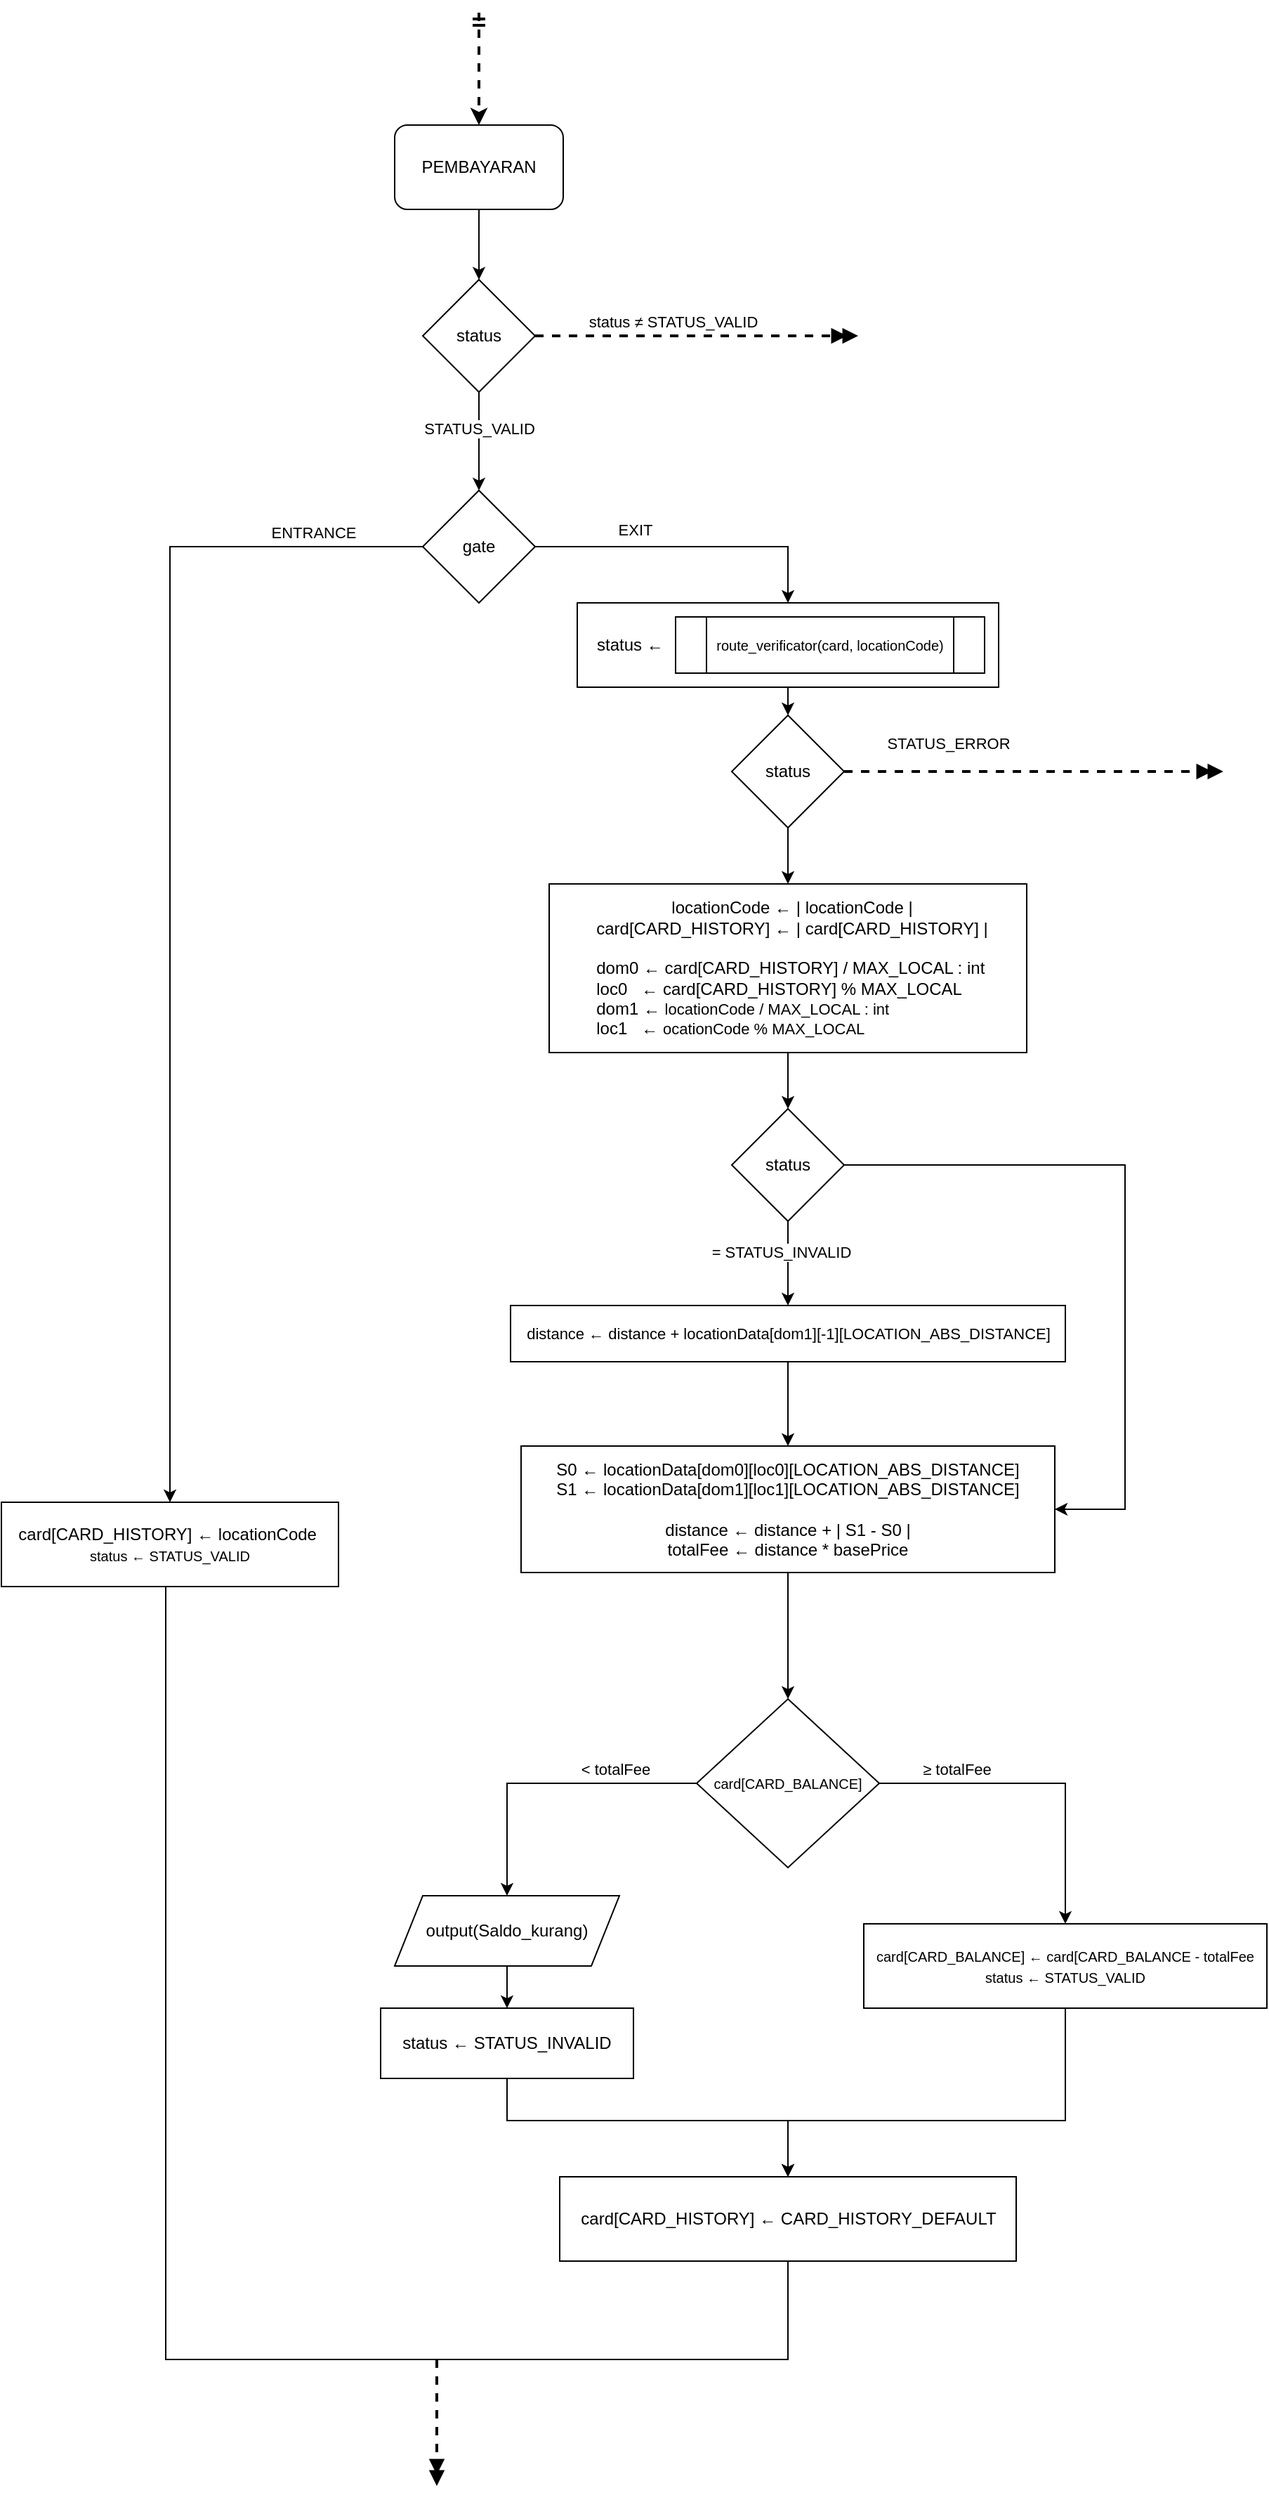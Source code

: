 <mxfile version="26.2.15">
  <diagram name="Page-1" id="493lvP2nIgtcKDJKepwn">
    <mxGraphModel dx="1965" dy="1310" grid="1" gridSize="10" guides="1" tooltips="1" connect="1" arrows="1" fold="1" page="1" pageScale="1" pageWidth="850" pageHeight="1100" math="0" shadow="0">
      <root>
        <mxCell id="0" />
        <mxCell id="1" parent="0" />
        <mxCell id="2y1tFKn66F9KIt5L6c37-43" style="edgeStyle=orthogonalEdgeStyle;rounded=0;orthogonalLoop=1;jettySize=auto;html=1;exitX=0.5;exitY=1;exitDx=0;exitDy=0;entryX=0.5;entryY=0;entryDx=0;entryDy=0;" edge="1" parent="1" source="2y1tFKn66F9KIt5L6c37-1" target="2y1tFKn66F9KIt5L6c37-2">
          <mxGeometry relative="1" as="geometry" />
        </mxCell>
        <mxCell id="2y1tFKn66F9KIt5L6c37-1" value="PEMBAYARAN" style="rounded=1;whiteSpace=wrap;html=1;" vertex="1" parent="1">
          <mxGeometry x="370" y="90" width="120" height="60" as="geometry" />
        </mxCell>
        <mxCell id="2y1tFKn66F9KIt5L6c37-42" style="edgeStyle=orthogonalEdgeStyle;rounded=0;orthogonalLoop=1;jettySize=auto;html=1;exitX=0.5;exitY=1;exitDx=0;exitDy=0;entryX=0.5;entryY=0;entryDx=0;entryDy=0;" edge="1" parent="1" source="2y1tFKn66F9KIt5L6c37-2" target="2y1tFKn66F9KIt5L6c37-3">
          <mxGeometry relative="1" as="geometry" />
        </mxCell>
        <mxCell id="2y1tFKn66F9KIt5L6c37-47" value="STATUS_VALID" style="edgeLabel;html=1;align=center;verticalAlign=middle;resizable=0;points=[];" vertex="1" connectable="0" parent="2y1tFKn66F9KIt5L6c37-42">
          <mxGeometry x="-0.257" relative="1" as="geometry">
            <mxPoint as="offset" />
          </mxGeometry>
        </mxCell>
        <mxCell id="2y1tFKn66F9KIt5L6c37-44" style="edgeStyle=orthogonalEdgeStyle;rounded=0;orthogonalLoop=1;jettySize=auto;html=1;exitX=1;exitY=0.5;exitDx=0;exitDy=0;endArrow=doubleBlock;endFill=1;dashed=1;strokeWidth=2;" edge="1" parent="1" source="2y1tFKn66F9KIt5L6c37-2">
          <mxGeometry relative="1" as="geometry">
            <mxPoint x="700" y="240" as="targetPoint" />
          </mxGeometry>
        </mxCell>
        <mxCell id="2y1tFKn66F9KIt5L6c37-48" value="status&amp;nbsp;≠ STATUS_VALID" style="edgeLabel;html=1;align=center;verticalAlign=middle;resizable=0;points=[];" vertex="1" connectable="0" parent="2y1tFKn66F9KIt5L6c37-44">
          <mxGeometry x="-0.155" y="-6" relative="1" as="geometry">
            <mxPoint y="-16" as="offset" />
          </mxGeometry>
        </mxCell>
        <mxCell id="2y1tFKn66F9KIt5L6c37-2" value="status" style="rhombus;whiteSpace=wrap;html=1;" vertex="1" parent="1">
          <mxGeometry x="390" y="200" width="80" height="80" as="geometry" />
        </mxCell>
        <mxCell id="2y1tFKn66F9KIt5L6c37-53" style="edgeStyle=orthogonalEdgeStyle;rounded=0;orthogonalLoop=1;jettySize=auto;html=1;exitX=0;exitY=0.5;exitDx=0;exitDy=0;entryX=0.5;entryY=0;entryDx=0;entryDy=0;" edge="1" parent="1" source="2y1tFKn66F9KIt5L6c37-3" target="2y1tFKn66F9KIt5L6c37-4">
          <mxGeometry relative="1" as="geometry" />
        </mxCell>
        <mxCell id="2y1tFKn66F9KIt5L6c37-63" value="ENTRANCE" style="edgeLabel;html=1;align=center;verticalAlign=middle;resizable=0;points=[];" vertex="1" connectable="0" parent="2y1tFKn66F9KIt5L6c37-53">
          <mxGeometry x="-0.846" y="6" relative="1" as="geometry">
            <mxPoint x="-12" y="-16" as="offset" />
          </mxGeometry>
        </mxCell>
        <mxCell id="2y1tFKn66F9KIt5L6c37-61" style="edgeStyle=orthogonalEdgeStyle;rounded=0;orthogonalLoop=1;jettySize=auto;html=1;exitX=1;exitY=0.5;exitDx=0;exitDy=0;entryX=0.5;entryY=0;entryDx=0;entryDy=0;" edge="1" parent="1" source="2y1tFKn66F9KIt5L6c37-3" target="2y1tFKn66F9KIt5L6c37-5">
          <mxGeometry relative="1" as="geometry" />
        </mxCell>
        <mxCell id="2y1tFKn66F9KIt5L6c37-62" value="EXIT" style="edgeLabel;html=1;align=center;verticalAlign=middle;resizable=0;points=[];" vertex="1" connectable="0" parent="2y1tFKn66F9KIt5L6c37-61">
          <mxGeometry x="-0.376" y="12" relative="1" as="geometry">
            <mxPoint x="2" as="offset" />
          </mxGeometry>
        </mxCell>
        <mxCell id="2y1tFKn66F9KIt5L6c37-3" value="gate" style="rhombus;whiteSpace=wrap;html=1;" vertex="1" parent="1">
          <mxGeometry x="390" y="350" width="80" height="80" as="geometry" />
        </mxCell>
        <mxCell id="2y1tFKn66F9KIt5L6c37-54" style="edgeStyle=orthogonalEdgeStyle;rounded=0;orthogonalLoop=1;jettySize=auto;html=1;exitX=0.5;exitY=1;exitDx=0;exitDy=0;endArrow=none;startFill=0;" edge="1" parent="1" source="2y1tFKn66F9KIt5L6c37-4">
          <mxGeometry relative="1" as="geometry">
            <mxPoint x="410" y="1680" as="targetPoint" />
            <Array as="points">
              <mxPoint x="207" y="1680" />
            </Array>
          </mxGeometry>
        </mxCell>
        <mxCell id="2y1tFKn66F9KIt5L6c37-4" value="card[CARD_HISTORY]&amp;nbsp;← locationCode&amp;nbsp;&lt;div&gt;&lt;span style=&quot;font-size: 10px;&quot;&gt;status&amp;nbsp;← STATUS_VALID&lt;/span&gt;&lt;/div&gt;" style="rounded=0;whiteSpace=wrap;html=1;" vertex="1" parent="1">
          <mxGeometry x="90" y="1070" width="240" height="60" as="geometry" />
        </mxCell>
        <mxCell id="2y1tFKn66F9KIt5L6c37-12" style="edgeStyle=orthogonalEdgeStyle;rounded=0;orthogonalLoop=1;jettySize=auto;html=1;exitX=0.5;exitY=1;exitDx=0;exitDy=0;entryX=0.5;entryY=0;entryDx=0;entryDy=0;" edge="1" parent="1" source="2y1tFKn66F9KIt5L6c37-5" target="2y1tFKn66F9KIt5L6c37-10">
          <mxGeometry relative="1" as="geometry" />
        </mxCell>
        <mxCell id="2y1tFKn66F9KIt5L6c37-5" value="status&amp;nbsp;←&amp;nbsp;" style="rounded=0;whiteSpace=wrap;html=1;align=left;spacingLeft=12;" vertex="1" parent="1">
          <mxGeometry x="500" y="430" width="300" height="60" as="geometry" />
        </mxCell>
        <mxCell id="2y1tFKn66F9KIt5L6c37-6" value="&lt;font style=&quot;font-size: 10px;&quot;&gt;route_verificator(card, locationCode)&lt;/font&gt;" style="shape=process;whiteSpace=wrap;html=1;backgroundOutline=1;container=1;" vertex="1" parent="1">
          <mxGeometry x="570" y="440" width="220" height="40" as="geometry">
            <mxRectangle x="350" y="510" width="200" height="30" as="alternateBounds" />
          </mxGeometry>
        </mxCell>
        <mxCell id="2y1tFKn66F9KIt5L6c37-14" style="edgeStyle=orthogonalEdgeStyle;rounded=0;orthogonalLoop=1;jettySize=auto;html=1;exitX=0.5;exitY=1;exitDx=0;exitDy=0;entryX=0.5;entryY=0;entryDx=0;entryDy=0;" edge="1" parent="1" source="2y1tFKn66F9KIt5L6c37-9" target="2y1tFKn66F9KIt5L6c37-11">
          <mxGeometry relative="1" as="geometry" />
        </mxCell>
        <mxCell id="2y1tFKn66F9KIt5L6c37-9" value="&lt;div&gt;locationCode ← | locationCode |&lt;/div&gt;&lt;div&gt;card[CARD_HISTORY]&amp;nbsp;← | card[CARD_HISTORY] |&lt;/div&gt;&lt;div&gt;&lt;br&gt;&lt;/div&gt;&lt;div style=&quot;text-align: left;&quot;&gt;dom0 ← card[CARD_HISTORY] / MAX_LOCAL : int&lt;/div&gt;&lt;div style=&quot;text-align: left;&quot;&gt;loc0&amp;nbsp; &amp;nbsp;←&amp;nbsp;&lt;span style=&quot;color: light-dark(rgb(0, 0, 0), rgb(255, 255, 255)); background-color: transparent;&quot;&gt;card[CARD_HISTORY] % MAX_LOCAL&lt;/span&gt;&lt;/div&gt;&lt;div style=&quot;text-align: left;&quot;&gt;dom1 ←&amp;nbsp;&lt;span style=&quot;font-size: 11px; background-color: transparent; color: light-dark(rgb(0, 0, 0), rgb(255, 255, 255));&quot;&gt;locationCode / MAX_LOCAL : int&lt;/span&gt;&lt;/div&gt;&lt;div style=&quot;text-align: left;&quot;&gt;loc1&amp;nbsp; &amp;nbsp;←&amp;nbsp;&lt;span style=&quot;font-size: 11px; background-color: transparent; color: light-dark(rgb(0, 0, 0), rgb(255, 255, 255));&quot;&gt;ocationCode % MAX_LOCAL&lt;/span&gt;&lt;/div&gt;" style="rounded=0;whiteSpace=wrap;html=1;align=center;spacingLeft=6;" vertex="1" parent="1">
          <mxGeometry x="480" y="630" width="340" height="120" as="geometry" />
        </mxCell>
        <mxCell id="2y1tFKn66F9KIt5L6c37-13" style="edgeStyle=orthogonalEdgeStyle;rounded=0;orthogonalLoop=1;jettySize=auto;html=1;exitX=0.5;exitY=1;exitDx=0;exitDy=0;entryX=0.5;entryY=0;entryDx=0;entryDy=0;" edge="1" parent="1" source="2y1tFKn66F9KIt5L6c37-10" target="2y1tFKn66F9KIt5L6c37-9">
          <mxGeometry relative="1" as="geometry" />
        </mxCell>
        <mxCell id="2y1tFKn66F9KIt5L6c37-23" style="edgeStyle=orthogonalEdgeStyle;rounded=0;orthogonalLoop=1;jettySize=auto;html=1;dashed=1;strokeWidth=2;endArrow=doubleBlock;endFill=1;" edge="1" parent="1" source="2y1tFKn66F9KIt5L6c37-10">
          <mxGeometry relative="1" as="geometry">
            <mxPoint x="960" y="550" as="targetPoint" />
          </mxGeometry>
        </mxCell>
        <mxCell id="2y1tFKn66F9KIt5L6c37-24" value="STATUS_ERROR" style="edgeLabel;html=1;align=center;verticalAlign=middle;resizable=0;points=[];" vertex="1" connectable="0" parent="2y1tFKn66F9KIt5L6c37-23">
          <mxGeometry x="-0.455" y="1" relative="1" as="geometry">
            <mxPoint y="-19" as="offset" />
          </mxGeometry>
        </mxCell>
        <mxCell id="2y1tFKn66F9KIt5L6c37-10" value="status" style="rhombus;whiteSpace=wrap;html=1;" vertex="1" parent="1">
          <mxGeometry x="610" y="510" width="80" height="80" as="geometry" />
        </mxCell>
        <mxCell id="2y1tFKn66F9KIt5L6c37-19" style="edgeStyle=orthogonalEdgeStyle;rounded=0;orthogonalLoop=1;jettySize=auto;html=1;exitX=0.5;exitY=1;exitDx=0;exitDy=0;entryX=0.5;entryY=0;entryDx=0;entryDy=0;" edge="1" parent="1" source="2y1tFKn66F9KIt5L6c37-11" target="2y1tFKn66F9KIt5L6c37-15">
          <mxGeometry relative="1" as="geometry" />
        </mxCell>
        <mxCell id="2y1tFKn66F9KIt5L6c37-21" value="= STATUS_INVALID" style="edgeLabel;html=1;align=center;verticalAlign=middle;resizable=0;points=[];" vertex="1" connectable="0" parent="2y1tFKn66F9KIt5L6c37-19">
          <mxGeometry x="-0.289" y="3" relative="1" as="geometry">
            <mxPoint x="-8" as="offset" />
          </mxGeometry>
        </mxCell>
        <mxCell id="2y1tFKn66F9KIt5L6c37-49" style="edgeStyle=orthogonalEdgeStyle;rounded=0;orthogonalLoop=1;jettySize=auto;html=1;exitX=1;exitY=0.5;exitDx=0;exitDy=0;entryX=1;entryY=0.5;entryDx=0;entryDy=0;" edge="1" parent="1" source="2y1tFKn66F9KIt5L6c37-11" target="2y1tFKn66F9KIt5L6c37-17">
          <mxGeometry relative="1" as="geometry">
            <Array as="points">
              <mxPoint x="890" y="830" />
              <mxPoint x="890" y="1075" />
            </Array>
          </mxGeometry>
        </mxCell>
        <mxCell id="2y1tFKn66F9KIt5L6c37-11" value="status" style="rhombus;whiteSpace=wrap;html=1;" vertex="1" parent="1">
          <mxGeometry x="610" y="790" width="80" height="80" as="geometry" />
        </mxCell>
        <mxCell id="2y1tFKn66F9KIt5L6c37-18" style="edgeStyle=orthogonalEdgeStyle;rounded=0;orthogonalLoop=1;jettySize=auto;html=1;exitX=0.5;exitY=1;exitDx=0;exitDy=0;entryX=0.5;entryY=0;entryDx=0;entryDy=0;" edge="1" parent="1" source="2y1tFKn66F9KIt5L6c37-15" target="2y1tFKn66F9KIt5L6c37-17">
          <mxGeometry relative="1" as="geometry" />
        </mxCell>
        <mxCell id="2y1tFKn66F9KIt5L6c37-15" value="&lt;font style=&quot;font-size: 11px;&quot;&gt;distance ← distance +&amp;nbsp;&lt;/font&gt;&lt;span style=&quot;font-size: 11px; background-color: transparent; color: light-dark(rgb(0, 0, 0), rgb(255, 255, 255));&quot;&gt;locationData[dom1][-1][LOCATION_ABS_DISTANCE]&lt;/span&gt;" style="rounded=0;whiteSpace=wrap;html=1;" vertex="1" parent="1">
          <mxGeometry x="452.5" y="930" width="395" height="40" as="geometry" />
        </mxCell>
        <mxCell id="2y1tFKn66F9KIt5L6c37-36" style="edgeStyle=orthogonalEdgeStyle;rounded=0;orthogonalLoop=1;jettySize=auto;html=1;exitX=0.5;exitY=1;exitDx=0;exitDy=0;entryX=0.5;entryY=0;entryDx=0;entryDy=0;" edge="1" parent="1" source="2y1tFKn66F9KIt5L6c37-17" target="2y1tFKn66F9KIt5L6c37-25">
          <mxGeometry relative="1" as="geometry" />
        </mxCell>
        <mxCell id="2y1tFKn66F9KIt5L6c37-17" value="&lt;div&gt;S0&amp;nbsp;← locationData[dom0][loc0][LOCATION_ABS_DISTANCE]&lt;/div&gt;&lt;div&gt;S1&amp;nbsp;← locationData[dom1][loc1][LOCATION_ABS_DISTANCE]&lt;/div&gt;&lt;div&gt;&lt;br&gt;&lt;/div&gt;&lt;div&gt;distance&amp;nbsp;← distance + | S1 - S0 |&lt;/div&gt;&lt;div&gt;totalFee&amp;nbsp;← distance * basePrice&lt;/div&gt;" style="rounded=0;whiteSpace=wrap;html=1;" vertex="1" parent="1">
          <mxGeometry x="460" y="1030" width="380" height="90" as="geometry" />
        </mxCell>
        <mxCell id="2y1tFKn66F9KIt5L6c37-29" style="edgeStyle=orthogonalEdgeStyle;rounded=0;orthogonalLoop=1;jettySize=auto;html=1;exitX=0;exitY=0.5;exitDx=0;exitDy=0;entryX=0.5;entryY=0;entryDx=0;entryDy=0;" edge="1" parent="1" source="2y1tFKn66F9KIt5L6c37-25" target="2y1tFKn66F9KIt5L6c37-28">
          <mxGeometry relative="1" as="geometry" />
        </mxCell>
        <mxCell id="2y1tFKn66F9KIt5L6c37-38" value="&amp;lt; totalFee" style="edgeLabel;html=1;align=center;verticalAlign=middle;resizable=0;points=[];" vertex="1" connectable="0" parent="2y1tFKn66F9KIt5L6c37-29">
          <mxGeometry x="-0.457" y="-3" relative="1" as="geometry">
            <mxPoint y="-7" as="offset" />
          </mxGeometry>
        </mxCell>
        <mxCell id="2y1tFKn66F9KIt5L6c37-31" style="edgeStyle=orthogonalEdgeStyle;rounded=0;orthogonalLoop=1;jettySize=auto;html=1;exitX=1;exitY=0.5;exitDx=0;exitDy=0;entryX=0.5;entryY=0;entryDx=0;entryDy=0;" edge="1" parent="1" source="2y1tFKn66F9KIt5L6c37-25" target="2y1tFKn66F9KIt5L6c37-26">
          <mxGeometry relative="1" as="geometry" />
        </mxCell>
        <mxCell id="2y1tFKn66F9KIt5L6c37-37" value="≥ totalFee" style="edgeLabel;html=1;align=center;verticalAlign=middle;resizable=0;points=[];" vertex="1" connectable="0" parent="2y1tFKn66F9KIt5L6c37-31">
          <mxGeometry x="-0.377" y="3" relative="1" as="geometry">
            <mxPoint x="-18" y="-7" as="offset" />
          </mxGeometry>
        </mxCell>
        <mxCell id="2y1tFKn66F9KIt5L6c37-25" value="&lt;span style=&quot;font-size: 10px;&quot;&gt;card[CARD_BALANCE]&lt;/span&gt;" style="rhombus;whiteSpace=wrap;html=1;" vertex="1" parent="1">
          <mxGeometry x="585" y="1210" width="130" height="120" as="geometry" />
        </mxCell>
        <mxCell id="2y1tFKn66F9KIt5L6c37-35" style="edgeStyle=orthogonalEdgeStyle;rounded=0;orthogonalLoop=1;jettySize=auto;html=1;exitX=0.5;exitY=1;exitDx=0;exitDy=0;entryX=0.5;entryY=0;entryDx=0;entryDy=0;" edge="1" parent="1" source="2y1tFKn66F9KIt5L6c37-26" target="2y1tFKn66F9KIt5L6c37-32">
          <mxGeometry relative="1" as="geometry">
            <Array as="points">
              <mxPoint x="848" y="1510" />
              <mxPoint x="650" y="1510" />
            </Array>
          </mxGeometry>
        </mxCell>
        <mxCell id="2y1tFKn66F9KIt5L6c37-26" value="&lt;font style=&quot;font-size: 10px;&quot;&gt;card[CARD_BALANCE]&amp;nbsp;← card[CARD_BALANCE - totalFee&lt;/font&gt;&lt;div&gt;&lt;font style=&quot;font-size: 10px;&quot;&gt;status&amp;nbsp;← STATUS_VALID&lt;/font&gt;&lt;/div&gt;" style="rounded=0;whiteSpace=wrap;html=1;" vertex="1" parent="1">
          <mxGeometry x="704" y="1370" width="287" height="60" as="geometry" />
        </mxCell>
        <mxCell id="2y1tFKn66F9KIt5L6c37-33" style="edgeStyle=orthogonalEdgeStyle;rounded=0;orthogonalLoop=1;jettySize=auto;html=1;exitX=0.5;exitY=1;exitDx=0;exitDy=0;entryX=0.5;entryY=0;entryDx=0;entryDy=0;" edge="1" parent="1" source="2y1tFKn66F9KIt5L6c37-27" target="2y1tFKn66F9KIt5L6c37-32">
          <mxGeometry relative="1" as="geometry">
            <Array as="points">
              <mxPoint x="450" y="1510" />
              <mxPoint x="650" y="1510" />
            </Array>
          </mxGeometry>
        </mxCell>
        <mxCell id="2y1tFKn66F9KIt5L6c37-27" value="status&amp;nbsp;← STATUS_INVALID" style="rounded=0;whiteSpace=wrap;html=1;" vertex="1" parent="1">
          <mxGeometry x="360" y="1430" width="180" height="50" as="geometry" />
        </mxCell>
        <mxCell id="2y1tFKn66F9KIt5L6c37-30" style="edgeStyle=orthogonalEdgeStyle;rounded=0;orthogonalLoop=1;jettySize=auto;html=1;exitX=0.5;exitY=1;exitDx=0;exitDy=0;entryX=0.5;entryY=0;entryDx=0;entryDy=0;" edge="1" parent="1" source="2y1tFKn66F9KIt5L6c37-28" target="2y1tFKn66F9KIt5L6c37-27">
          <mxGeometry relative="1" as="geometry" />
        </mxCell>
        <mxCell id="2y1tFKn66F9KIt5L6c37-28" value="output(Saldo_kurang)" style="shape=parallelogram;perimeter=parallelogramPerimeter;whiteSpace=wrap;html=1;fixedSize=1;" vertex="1" parent="1">
          <mxGeometry x="370" y="1350" width="160" height="50" as="geometry" />
        </mxCell>
        <mxCell id="2y1tFKn66F9KIt5L6c37-59" style="edgeStyle=orthogonalEdgeStyle;rounded=0;orthogonalLoop=1;jettySize=auto;html=1;exitX=0.5;exitY=1;exitDx=0;exitDy=0;endArrow=none;startFill=0;" edge="1" parent="1" source="2y1tFKn66F9KIt5L6c37-32">
          <mxGeometry relative="1" as="geometry">
            <mxPoint x="410" y="1680" as="targetPoint" />
            <Array as="points">
              <mxPoint x="650" y="1680" />
            </Array>
          </mxGeometry>
        </mxCell>
        <mxCell id="2y1tFKn66F9KIt5L6c37-32" value="card[CARD_HISTORY]&amp;nbsp;← CARD_HISTORY_DEFAULT" style="rounded=0;whiteSpace=wrap;html=1;" vertex="1" parent="1">
          <mxGeometry x="487.5" y="1550" width="325" height="60" as="geometry" />
        </mxCell>
        <mxCell id="2y1tFKn66F9KIt5L6c37-45" value="" style="endArrow=classic;html=1;rounded=0;entryX=0.5;entryY=0;entryDx=0;entryDy=0;startArrow=ERmandOne;startFill=0;dashed=1;strokeWidth=2;" edge="1" parent="1" target="2y1tFKn66F9KIt5L6c37-1">
          <mxGeometry width="50" height="50" relative="1" as="geometry">
            <mxPoint x="430" y="10" as="sourcePoint" />
            <mxPoint x="460" y="20" as="targetPoint" />
          </mxGeometry>
        </mxCell>
        <mxCell id="2y1tFKn66F9KIt5L6c37-60" value="" style="endArrow=doubleBlock;html=1;rounded=0;endFill=1;dashed=1;strokeWidth=2;" edge="1" parent="1">
          <mxGeometry width="50" height="50" relative="1" as="geometry">
            <mxPoint x="400" y="1680" as="sourcePoint" />
            <mxPoint x="400" y="1770" as="targetPoint" />
          </mxGeometry>
        </mxCell>
      </root>
    </mxGraphModel>
  </diagram>
</mxfile>
